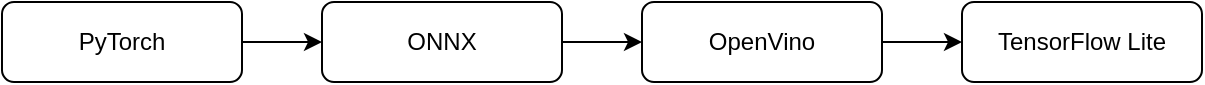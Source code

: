 <mxfile version="20.2.7" type="device"><diagram id="lawY-jrOmiKpNGF3Babi" name="Seite-1"><mxGraphModel dx="1422" dy="794" grid="1" gridSize="10" guides="1" tooltips="1" connect="1" arrows="1" fold="1" page="1" pageScale="1" pageWidth="827" pageHeight="1169" math="0" shadow="0"><root><mxCell id="0"/><mxCell id="1" parent="0"/><mxCell id="yI8NyEVIxbL7gL2LzQMT-1" value="PyTorch" style="rounded=1;whiteSpace=wrap;html=1;" vertex="1" parent="1"><mxGeometry x="40" y="120" width="120" height="40" as="geometry"/></mxCell><mxCell id="yI8NyEVIxbL7gL2LzQMT-2" value="ONNX" style="rounded=1;whiteSpace=wrap;html=1;" vertex="1" parent="1"><mxGeometry x="200" y="120" width="120" height="40" as="geometry"/></mxCell><mxCell id="yI8NyEVIxbL7gL2LzQMT-3" value="OpenVino" style="rounded=1;whiteSpace=wrap;html=1;" vertex="1" parent="1"><mxGeometry x="360" y="120" width="120" height="40" as="geometry"/></mxCell><mxCell id="yI8NyEVIxbL7gL2LzQMT-4" value="TensorFlow Lite" style="rounded=1;whiteSpace=wrap;html=1;" vertex="1" parent="1"><mxGeometry x="520" y="120" width="120" height="40" as="geometry"/></mxCell><mxCell id="yI8NyEVIxbL7gL2LzQMT-6" value="" style="endArrow=classic;html=1;rounded=0;exitX=1;exitY=0.5;exitDx=0;exitDy=0;entryX=0;entryY=0.5;entryDx=0;entryDy=0;" edge="1" parent="1" source="yI8NyEVIxbL7gL2LzQMT-1" target="yI8NyEVIxbL7gL2LzQMT-2"><mxGeometry width="50" height="50" relative="1" as="geometry"><mxPoint x="390" y="430" as="sourcePoint"/><mxPoint x="440" y="380" as="targetPoint"/></mxGeometry></mxCell><mxCell id="yI8NyEVIxbL7gL2LzQMT-7" value="" style="endArrow=classic;html=1;rounded=0;exitX=1;exitY=0.5;exitDx=0;exitDy=0;entryX=0;entryY=0.5;entryDx=0;entryDy=0;" edge="1" parent="1" source="yI8NyEVIxbL7gL2LzQMT-2" target="yI8NyEVIxbL7gL2LzQMT-3"><mxGeometry width="50" height="50" relative="1" as="geometry"><mxPoint x="170" y="150" as="sourcePoint"/><mxPoint x="210" y="150" as="targetPoint"/></mxGeometry></mxCell><mxCell id="yI8NyEVIxbL7gL2LzQMT-8" value="" style="endArrow=classic;html=1;rounded=0;exitX=1;exitY=0.5;exitDx=0;exitDy=0;entryX=0;entryY=0.5;entryDx=0;entryDy=0;" edge="1" parent="1" source="yI8NyEVIxbL7gL2LzQMT-3" target="yI8NyEVIxbL7gL2LzQMT-4"><mxGeometry width="50" height="50" relative="1" as="geometry"><mxPoint x="180" y="160" as="sourcePoint"/><mxPoint x="220" y="160" as="targetPoint"/></mxGeometry></mxCell></root></mxGraphModel></diagram></mxfile>